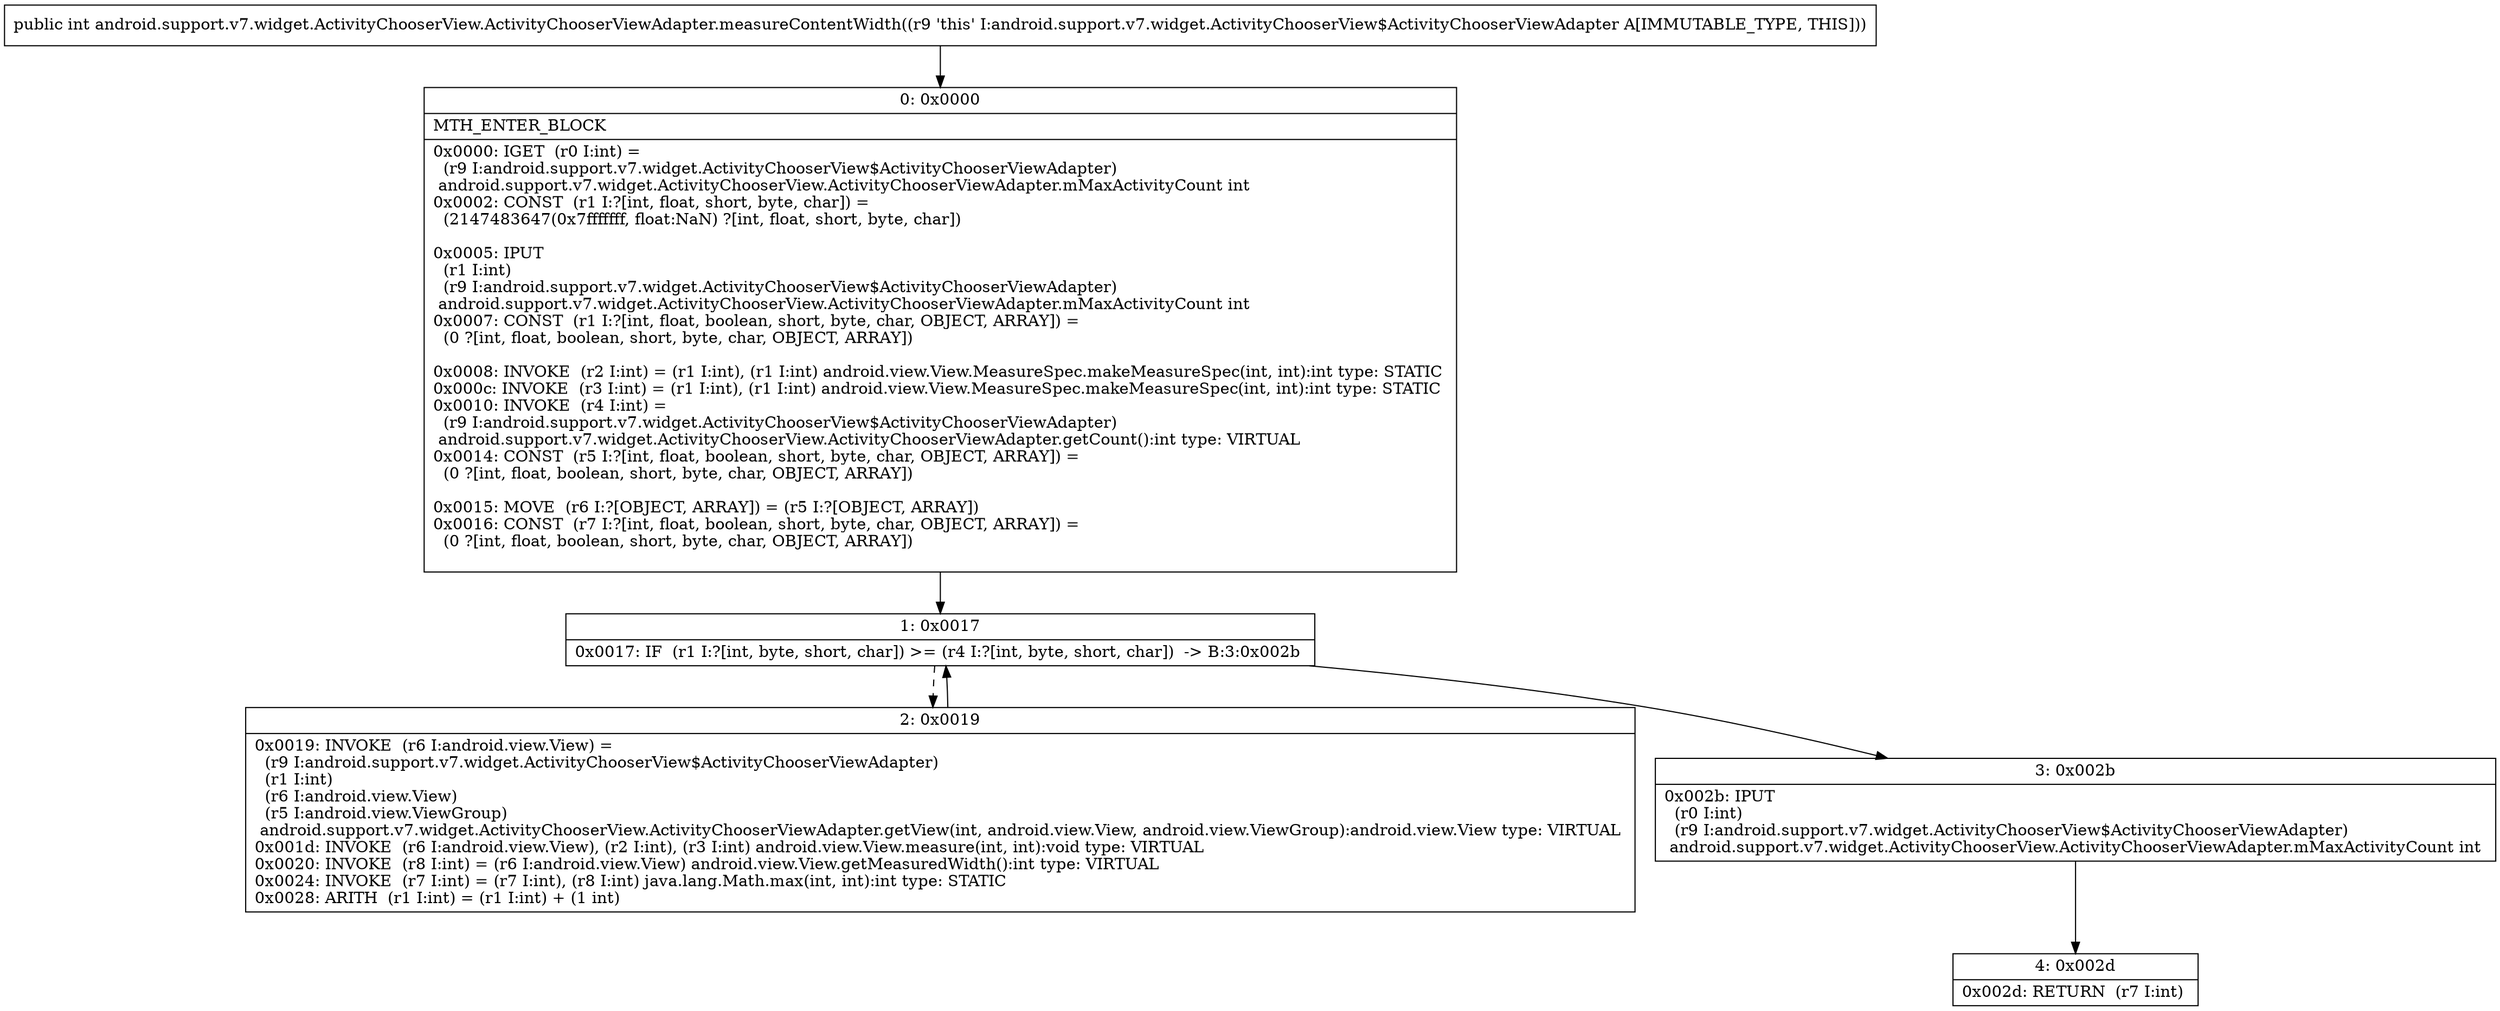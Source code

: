digraph "CFG forandroid.support.v7.widget.ActivityChooserView.ActivityChooserViewAdapter.measureContentWidth()I" {
Node_0 [shape=record,label="{0\:\ 0x0000|MTH_ENTER_BLOCK\l|0x0000: IGET  (r0 I:int) = \l  (r9 I:android.support.v7.widget.ActivityChooserView$ActivityChooserViewAdapter)\l android.support.v7.widget.ActivityChooserView.ActivityChooserViewAdapter.mMaxActivityCount int \l0x0002: CONST  (r1 I:?[int, float, short, byte, char]) = \l  (2147483647(0x7fffffff, float:NaN) ?[int, float, short, byte, char])\l \l0x0005: IPUT  \l  (r1 I:int)\l  (r9 I:android.support.v7.widget.ActivityChooserView$ActivityChooserViewAdapter)\l android.support.v7.widget.ActivityChooserView.ActivityChooserViewAdapter.mMaxActivityCount int \l0x0007: CONST  (r1 I:?[int, float, boolean, short, byte, char, OBJECT, ARRAY]) = \l  (0 ?[int, float, boolean, short, byte, char, OBJECT, ARRAY])\l \l0x0008: INVOKE  (r2 I:int) = (r1 I:int), (r1 I:int) android.view.View.MeasureSpec.makeMeasureSpec(int, int):int type: STATIC \l0x000c: INVOKE  (r3 I:int) = (r1 I:int), (r1 I:int) android.view.View.MeasureSpec.makeMeasureSpec(int, int):int type: STATIC \l0x0010: INVOKE  (r4 I:int) = \l  (r9 I:android.support.v7.widget.ActivityChooserView$ActivityChooserViewAdapter)\l android.support.v7.widget.ActivityChooserView.ActivityChooserViewAdapter.getCount():int type: VIRTUAL \l0x0014: CONST  (r5 I:?[int, float, boolean, short, byte, char, OBJECT, ARRAY]) = \l  (0 ?[int, float, boolean, short, byte, char, OBJECT, ARRAY])\l \l0x0015: MOVE  (r6 I:?[OBJECT, ARRAY]) = (r5 I:?[OBJECT, ARRAY]) \l0x0016: CONST  (r7 I:?[int, float, boolean, short, byte, char, OBJECT, ARRAY]) = \l  (0 ?[int, float, boolean, short, byte, char, OBJECT, ARRAY])\l \l}"];
Node_1 [shape=record,label="{1\:\ 0x0017|0x0017: IF  (r1 I:?[int, byte, short, char]) \>= (r4 I:?[int, byte, short, char])  \-\> B:3:0x002b \l}"];
Node_2 [shape=record,label="{2\:\ 0x0019|0x0019: INVOKE  (r6 I:android.view.View) = \l  (r9 I:android.support.v7.widget.ActivityChooserView$ActivityChooserViewAdapter)\l  (r1 I:int)\l  (r6 I:android.view.View)\l  (r5 I:android.view.ViewGroup)\l android.support.v7.widget.ActivityChooserView.ActivityChooserViewAdapter.getView(int, android.view.View, android.view.ViewGroup):android.view.View type: VIRTUAL \l0x001d: INVOKE  (r6 I:android.view.View), (r2 I:int), (r3 I:int) android.view.View.measure(int, int):void type: VIRTUAL \l0x0020: INVOKE  (r8 I:int) = (r6 I:android.view.View) android.view.View.getMeasuredWidth():int type: VIRTUAL \l0x0024: INVOKE  (r7 I:int) = (r7 I:int), (r8 I:int) java.lang.Math.max(int, int):int type: STATIC \l0x0028: ARITH  (r1 I:int) = (r1 I:int) + (1 int) \l}"];
Node_3 [shape=record,label="{3\:\ 0x002b|0x002b: IPUT  \l  (r0 I:int)\l  (r9 I:android.support.v7.widget.ActivityChooserView$ActivityChooserViewAdapter)\l android.support.v7.widget.ActivityChooserView.ActivityChooserViewAdapter.mMaxActivityCount int \l}"];
Node_4 [shape=record,label="{4\:\ 0x002d|0x002d: RETURN  (r7 I:int) \l}"];
MethodNode[shape=record,label="{public int android.support.v7.widget.ActivityChooserView.ActivityChooserViewAdapter.measureContentWidth((r9 'this' I:android.support.v7.widget.ActivityChooserView$ActivityChooserViewAdapter A[IMMUTABLE_TYPE, THIS])) }"];
MethodNode -> Node_0;
Node_0 -> Node_1;
Node_1 -> Node_2[style=dashed];
Node_1 -> Node_3;
Node_2 -> Node_1;
Node_3 -> Node_4;
}

